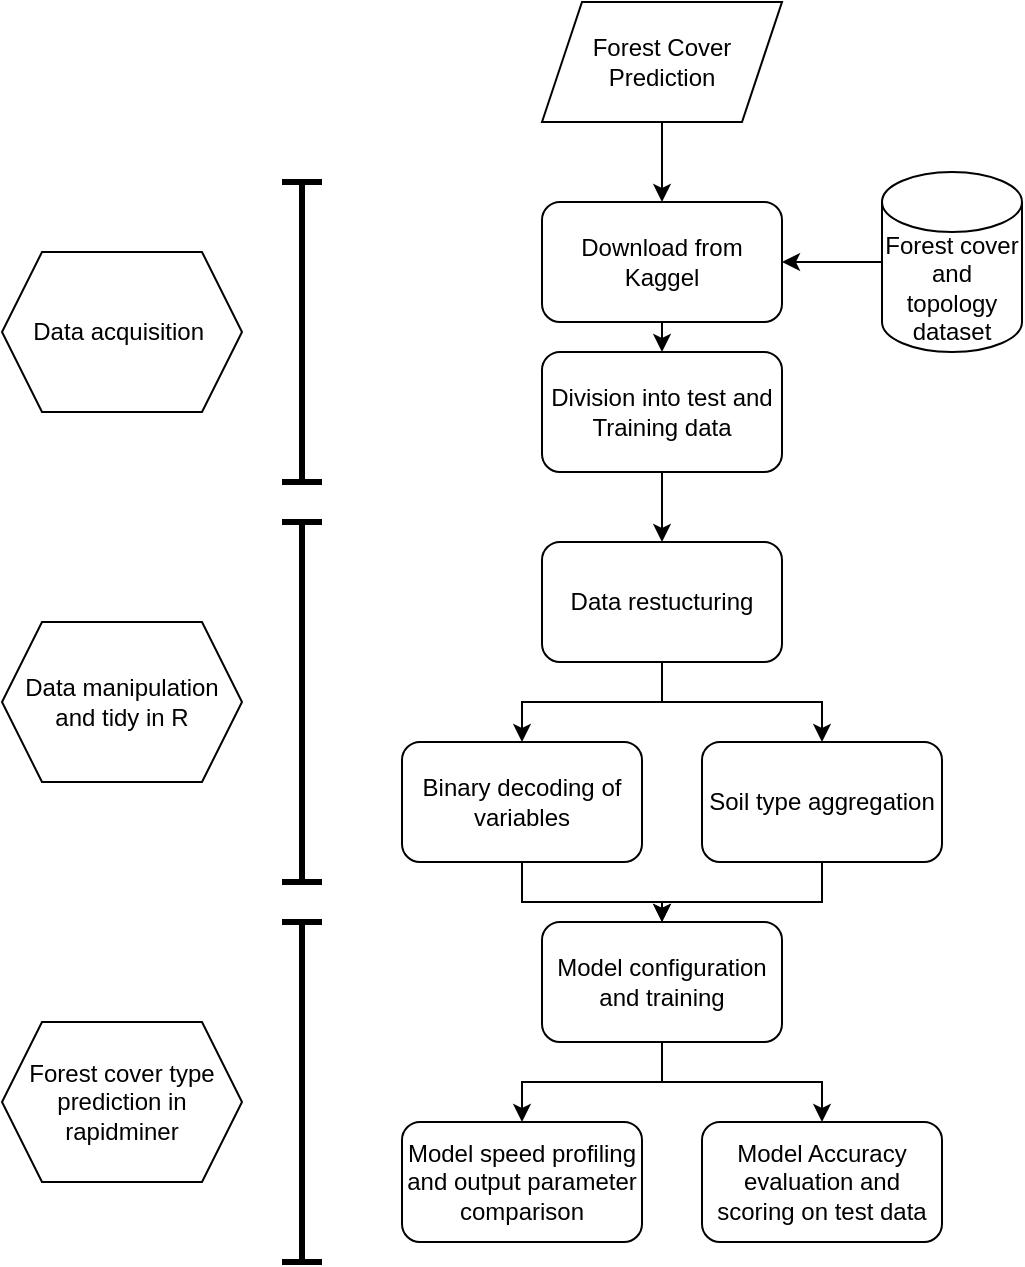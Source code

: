 <mxfile version="16.6.4" type="github">
  <diagram id="F5COlkk1ww_O2vg0XRnn" name="Page-1">
    <mxGraphModel dx="1038" dy="547" grid="1" gridSize="10" guides="1" tooltips="1" connect="1" arrows="1" fold="1" page="1" pageScale="1" pageWidth="2339" pageHeight="3300" math="0" shadow="0">
      <root>
        <mxCell id="0" />
        <mxCell id="1" parent="0" />
        <mxCell id="Fz26QJrTUj5SuILDPpWq-11" style="edgeStyle=orthogonalEdgeStyle;rounded=0;orthogonalLoop=1;jettySize=auto;html=1;exitX=0.5;exitY=1;exitDx=0;exitDy=0;" edge="1" parent="1" source="Fz26QJrTUj5SuILDPpWq-1" target="Fz26QJrTUj5SuILDPpWq-3">
          <mxGeometry relative="1" as="geometry" />
        </mxCell>
        <mxCell id="Fz26QJrTUj5SuILDPpWq-1" value="Forest Cover Prediction" style="shape=parallelogram;perimeter=parallelogramPerimeter;whiteSpace=wrap;html=1;fixedSize=1;" vertex="1" parent="1">
          <mxGeometry x="470" y="40" width="120" height="60" as="geometry" />
        </mxCell>
        <mxCell id="Fz26QJrTUj5SuILDPpWq-12" style="edgeStyle=orthogonalEdgeStyle;rounded=0;orthogonalLoop=1;jettySize=auto;html=1;exitX=0;exitY=0.5;exitDx=0;exitDy=0;exitPerimeter=0;entryX=1;entryY=0.5;entryDx=0;entryDy=0;" edge="1" parent="1" source="Fz26QJrTUj5SuILDPpWq-2" target="Fz26QJrTUj5SuILDPpWq-3">
          <mxGeometry relative="1" as="geometry" />
        </mxCell>
        <mxCell id="Fz26QJrTUj5SuILDPpWq-2" value="Forest cover and topology dataset" style="shape=cylinder3;whiteSpace=wrap;html=1;boundedLbl=1;backgroundOutline=1;size=15;" vertex="1" parent="1">
          <mxGeometry x="640" y="125" width="70" height="90" as="geometry" />
        </mxCell>
        <mxCell id="Fz26QJrTUj5SuILDPpWq-14" style="edgeStyle=orthogonalEdgeStyle;rounded=0;orthogonalLoop=1;jettySize=auto;html=1;exitX=0.5;exitY=1;exitDx=0;exitDy=0;entryX=0.5;entryY=0;entryDx=0;entryDy=0;" edge="1" parent="1" source="Fz26QJrTUj5SuILDPpWq-3" target="Fz26QJrTUj5SuILDPpWq-13">
          <mxGeometry relative="1" as="geometry" />
        </mxCell>
        <mxCell id="Fz26QJrTUj5SuILDPpWq-3" value="Download from Kaggel" style="rounded=1;whiteSpace=wrap;html=1;" vertex="1" parent="1">
          <mxGeometry x="470" y="140" width="120" height="60" as="geometry" />
        </mxCell>
        <mxCell id="Fz26QJrTUj5SuILDPpWq-18" style="edgeStyle=orthogonalEdgeStyle;rounded=0;orthogonalLoop=1;jettySize=auto;html=1;exitX=0.5;exitY=1;exitDx=0;exitDy=0;entryX=0.5;entryY=0;entryDx=0;entryDy=0;" edge="1" parent="1" source="Fz26QJrTUj5SuILDPpWq-4" target="Fz26QJrTUj5SuILDPpWq-7">
          <mxGeometry relative="1" as="geometry" />
        </mxCell>
        <mxCell id="Fz26QJrTUj5SuILDPpWq-4" value="Binary decoding of variables" style="rounded=1;whiteSpace=wrap;html=1;" vertex="1" parent="1">
          <mxGeometry x="400" y="410" width="120" height="60" as="geometry" />
        </mxCell>
        <mxCell id="Fz26QJrTUj5SuILDPpWq-20" style="edgeStyle=orthogonalEdgeStyle;rounded=0;orthogonalLoop=1;jettySize=auto;html=1;exitX=0.5;exitY=1;exitDx=0;exitDy=0;entryX=0.5;entryY=0;entryDx=0;entryDy=0;" edge="1" parent="1" source="Fz26QJrTUj5SuILDPpWq-6" target="Fz26QJrTUj5SuILDPpWq-7">
          <mxGeometry relative="1" as="geometry" />
        </mxCell>
        <mxCell id="Fz26QJrTUj5SuILDPpWq-6" value="Soil type aggregation" style="rounded=1;whiteSpace=wrap;html=1;" vertex="1" parent="1">
          <mxGeometry x="550" y="410" width="120" height="60" as="geometry" />
        </mxCell>
        <mxCell id="Fz26QJrTUj5SuILDPpWq-29" style="edgeStyle=orthogonalEdgeStyle;rounded=0;orthogonalLoop=1;jettySize=auto;html=1;exitX=0.5;exitY=1;exitDx=0;exitDy=0;entryX=0.5;entryY=0;entryDx=0;entryDy=0;" edge="1" parent="1" source="Fz26QJrTUj5SuILDPpWq-7" target="Fz26QJrTUj5SuILDPpWq-25">
          <mxGeometry relative="1" as="geometry" />
        </mxCell>
        <mxCell id="Fz26QJrTUj5SuILDPpWq-30" style="edgeStyle=orthogonalEdgeStyle;rounded=0;orthogonalLoop=1;jettySize=auto;html=1;exitX=0.5;exitY=1;exitDx=0;exitDy=0;entryX=0.5;entryY=0;entryDx=0;entryDy=0;" edge="1" parent="1" source="Fz26QJrTUj5SuILDPpWq-7" target="Fz26QJrTUj5SuILDPpWq-15">
          <mxGeometry relative="1" as="geometry" />
        </mxCell>
        <mxCell id="Fz26QJrTUj5SuILDPpWq-7" value="Model configuration and training" style="rounded=1;whiteSpace=wrap;html=1;" vertex="1" parent="1">
          <mxGeometry x="470" y="500" width="120" height="60" as="geometry" />
        </mxCell>
        <mxCell id="Fz26QJrTUj5SuILDPpWq-8" value="Data acquisition&amp;nbsp;" style="shape=hexagon;perimeter=hexagonPerimeter2;whiteSpace=wrap;html=1;fixedSize=1;" vertex="1" parent="1">
          <mxGeometry x="200" y="165" width="120" height="80" as="geometry" />
        </mxCell>
        <mxCell id="Fz26QJrTUj5SuILDPpWq-9" value="Data manipulation and tidy in R" style="shape=hexagon;perimeter=hexagonPerimeter2;whiteSpace=wrap;html=1;fixedSize=1;" vertex="1" parent="1">
          <mxGeometry x="200" y="350" width="120" height="80" as="geometry" />
        </mxCell>
        <mxCell id="Fz26QJrTUj5SuILDPpWq-10" value="Forest cover type prediction in rapidminer" style="shape=hexagon;perimeter=hexagonPerimeter2;whiteSpace=wrap;html=1;fixedSize=1;" vertex="1" parent="1">
          <mxGeometry x="200" y="550" width="120" height="80" as="geometry" />
        </mxCell>
        <mxCell id="Fz26QJrTUj5SuILDPpWq-26" style="edgeStyle=orthogonalEdgeStyle;rounded=0;orthogonalLoop=1;jettySize=auto;html=1;exitX=0.5;exitY=1;exitDx=0;exitDy=0;" edge="1" parent="1" source="Fz26QJrTUj5SuILDPpWq-13" target="Fz26QJrTUj5SuILDPpWq-22">
          <mxGeometry relative="1" as="geometry" />
        </mxCell>
        <mxCell id="Fz26QJrTUj5SuILDPpWq-13" value="Division into test and Training data" style="rounded=1;whiteSpace=wrap;html=1;" vertex="1" parent="1">
          <mxGeometry x="470" y="215" width="120" height="60" as="geometry" />
        </mxCell>
        <mxCell id="Fz26QJrTUj5SuILDPpWq-15" value="Model Accuracy evaluation and scoring on test data" style="rounded=1;whiteSpace=wrap;html=1;" vertex="1" parent="1">
          <mxGeometry x="550" y="600" width="120" height="60" as="geometry" />
        </mxCell>
        <mxCell id="Fz26QJrTUj5SuILDPpWq-27" style="edgeStyle=orthogonalEdgeStyle;rounded=0;orthogonalLoop=1;jettySize=auto;html=1;exitX=0.5;exitY=1;exitDx=0;exitDy=0;" edge="1" parent="1" source="Fz26QJrTUj5SuILDPpWq-22" target="Fz26QJrTUj5SuILDPpWq-4">
          <mxGeometry relative="1" as="geometry" />
        </mxCell>
        <mxCell id="Fz26QJrTUj5SuILDPpWq-28" style="edgeStyle=orthogonalEdgeStyle;rounded=0;orthogonalLoop=1;jettySize=auto;html=1;exitX=0.5;exitY=1;exitDx=0;exitDy=0;" edge="1" parent="1" source="Fz26QJrTUj5SuILDPpWq-22" target="Fz26QJrTUj5SuILDPpWq-6">
          <mxGeometry relative="1" as="geometry" />
        </mxCell>
        <mxCell id="Fz26QJrTUj5SuILDPpWq-22" value="Data restucturing" style="rounded=1;whiteSpace=wrap;html=1;" vertex="1" parent="1">
          <mxGeometry x="470" y="310" width="120" height="60" as="geometry" />
        </mxCell>
        <mxCell id="Fz26QJrTUj5SuILDPpWq-25" value="Model speed profiling and output parameter comparison" style="rounded=1;whiteSpace=wrap;html=1;" vertex="1" parent="1">
          <mxGeometry x="400" y="600" width="120" height="60" as="geometry" />
        </mxCell>
        <mxCell id="Fz26QJrTUj5SuILDPpWq-32" value="" style="shape=crossbar;whiteSpace=wrap;html=1;rounded=1;direction=south;fontStyle=1;strokeWidth=3;" vertex="1" parent="1">
          <mxGeometry x="340" y="130" width="20" height="150" as="geometry" />
        </mxCell>
        <mxCell id="Fz26QJrTUj5SuILDPpWq-33" value="" style="shape=crossbar;whiteSpace=wrap;html=1;rounded=1;direction=south;fontStyle=1;strokeWidth=3;" vertex="1" parent="1">
          <mxGeometry x="340" y="300" width="20" height="180" as="geometry" />
        </mxCell>
        <mxCell id="Fz26QJrTUj5SuILDPpWq-34" value="" style="shape=crossbar;whiteSpace=wrap;html=1;rounded=1;direction=south;fontStyle=1;strokeWidth=3;" vertex="1" parent="1">
          <mxGeometry x="340" y="500" width="20" height="170" as="geometry" />
        </mxCell>
      </root>
    </mxGraphModel>
  </diagram>
</mxfile>
